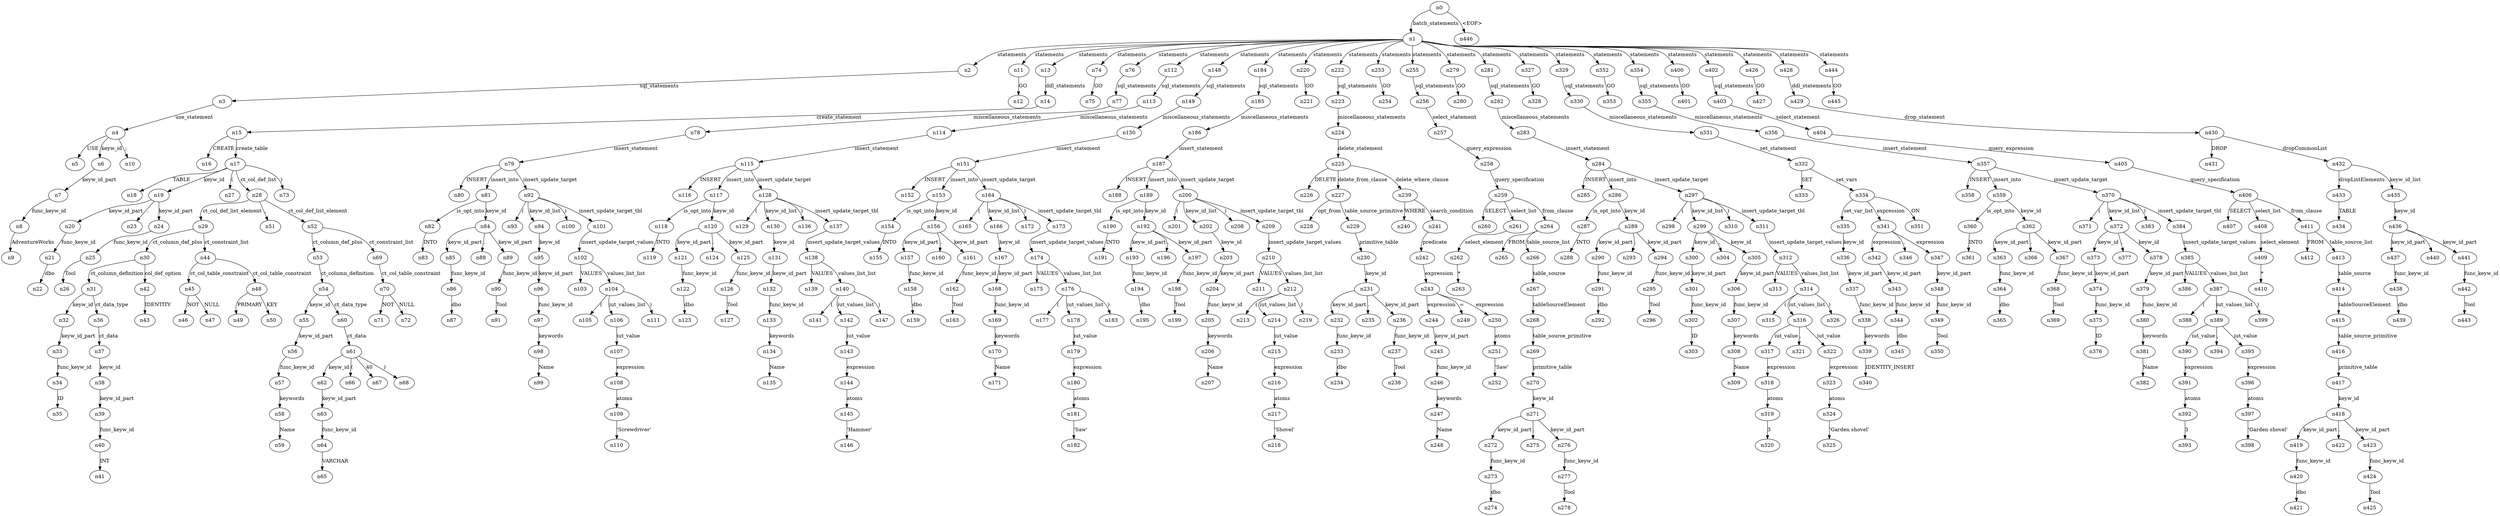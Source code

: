 digraph ParseTree {
  n0 -> n1 [label="batch_statements"];
  n1 -> n2 [label="statements"];
  n2 -> n3 [label="sql_statements"];
  n3 -> n4 [label="use_statement"];
  n4 -> n5 [label="USE"];
  n4 -> n6 [label="keyw_id"];
  n6 -> n7 [label="keyw_id_part"];
  n7 -> n8 [label="func_keyw_id"];
  n8 -> n9 [label="AdventureWorks"];
  n4 -> n10 [label=";"];
  n1 -> n11 [label="statements"];
  n11 -> n12 [label="GO"];
  n1 -> n13 [label="statements"];
  n13 -> n14 [label="ddl_statements"];
  n14 -> n15 [label="create_statement"];
  n15 -> n16 [label="CREATE"];
  n15 -> n17 [label="create_table"];
  n17 -> n18 [label="TABLE"];
  n17 -> n19 [label="keyw_id"];
  n19 -> n20 [label="keyw_id_part"];
  n20 -> n21 [label="func_keyw_id"];
  n21 -> n22 [label="dbo"];
  n19 -> n23 [label="."];
  n19 -> n24 [label="keyw_id_part"];
  n24 -> n25 [label="func_keyw_id"];
  n25 -> n26 [label="Tool"];
  n17 -> n27 [label="("];
  n17 -> n28 [label="ct_col_def_list"];
  n28 -> n29 [label="ct_col_def_list_element"];
  n29 -> n30 [label="ct_column_def_plus"];
  n30 -> n31 [label="ct_column_definition"];
  n31 -> n32 [label="keyw_id"];
  n32 -> n33 [label="keyw_id_part"];
  n33 -> n34 [label="func_keyw_id"];
  n34 -> n35 [label="ID"];
  n31 -> n36 [label="ct_data_type"];
  n36 -> n37 [label="ct_data"];
  n37 -> n38 [label="keyw_id"];
  n38 -> n39 [label="keyw_id_part"];
  n39 -> n40 [label="func_keyw_id"];
  n40 -> n41 [label="INT"];
  n30 -> n42 [label="col_def_option"];
  n42 -> n43 [label="IDENTITY"];
  n29 -> n44 [label="ct_constraint_list"];
  n44 -> n45 [label="ct_col_table_constraint"];
  n45 -> n46 [label="NOT"];
  n45 -> n47 [label="NULL"];
  n44 -> n48 [label="ct_col_table_constraint"];
  n48 -> n49 [label="PRIMARY"];
  n48 -> n50 [label="KEY"];
  n28 -> n51 [label=","];
  n28 -> n52 [label="ct_col_def_list_element"];
  n52 -> n53 [label="ct_column_def_plus"];
  n53 -> n54 [label="ct_column_definition"];
  n54 -> n55 [label="keyw_id"];
  n55 -> n56 [label="keyw_id_part"];
  n56 -> n57 [label="func_keyw_id"];
  n57 -> n58 [label="keywords"];
  n58 -> n59 [label="Name"];
  n54 -> n60 [label="ct_data_type"];
  n60 -> n61 [label="ct_data"];
  n61 -> n62 [label="keyw_id"];
  n62 -> n63 [label="keyw_id_part"];
  n63 -> n64 [label="func_keyw_id"];
  n64 -> n65 [label="VARCHAR"];
  n61 -> n66 [label="("];
  n61 -> n67 [label="40"];
  n61 -> n68 [label=")"];
  n52 -> n69 [label="ct_constraint_list"];
  n69 -> n70 [label="ct_col_table_constraint"];
  n70 -> n71 [label="NOT"];
  n70 -> n72 [label="NULL"];
  n17 -> n73 [label=")"];
  n1 -> n74 [label="statements"];
  n74 -> n75 [label="GO"];
  n1 -> n76 [label="statements"];
  n76 -> n77 [label="sql_statements"];
  n77 -> n78 [label="miscellaneous_statements"];
  n78 -> n79 [label="insert_statement"];
  n79 -> n80 [label="INSERT"];
  n79 -> n81 [label="insert_into"];
  n81 -> n82 [label="is_opt_into"];
  n82 -> n83 [label="INTO"];
  n81 -> n84 [label="keyw_id"];
  n84 -> n85 [label="keyw_id_part"];
  n85 -> n86 [label="func_keyw_id"];
  n86 -> n87 [label="dbo"];
  n84 -> n88 [label="."];
  n84 -> n89 [label="keyw_id_part"];
  n89 -> n90 [label="func_keyw_id"];
  n90 -> n91 [label="Tool"];
  n79 -> n92 [label="insert_update_target"];
  n92 -> n93 [label="("];
  n92 -> n94 [label="keyw_id_list"];
  n94 -> n95 [label="keyw_id"];
  n95 -> n96 [label="keyw_id_part"];
  n96 -> n97 [label="func_keyw_id"];
  n97 -> n98 [label="keywords"];
  n98 -> n99 [label="Name"];
  n92 -> n100 [label=")"];
  n92 -> n101 [label="insert_update_target_tbl"];
  n101 -> n102 [label="insert_update_target_values"];
  n102 -> n103 [label="VALUES"];
  n102 -> n104 [label="values_list_list"];
  n104 -> n105 [label="("];
  n104 -> n106 [label="iut_values_list"];
  n106 -> n107 [label="iut_value"];
  n107 -> n108 [label="expression"];
  n108 -> n109 [label="atoms"];
  n109 -> n110 [label="'Screwdriver'"];
  n104 -> n111 [label=")"];
  n1 -> n112 [label="statements"];
  n112 -> n113 [label="sql_statements"];
  n113 -> n114 [label="miscellaneous_statements"];
  n114 -> n115 [label="insert_statement"];
  n115 -> n116 [label="INSERT"];
  n115 -> n117 [label="insert_into"];
  n117 -> n118 [label="is_opt_into"];
  n118 -> n119 [label="INTO"];
  n117 -> n120 [label="keyw_id"];
  n120 -> n121 [label="keyw_id_part"];
  n121 -> n122 [label="func_keyw_id"];
  n122 -> n123 [label="dbo"];
  n120 -> n124 [label="."];
  n120 -> n125 [label="keyw_id_part"];
  n125 -> n126 [label="func_keyw_id"];
  n126 -> n127 [label="Tool"];
  n115 -> n128 [label="insert_update_target"];
  n128 -> n129 [label="("];
  n128 -> n130 [label="keyw_id_list"];
  n130 -> n131 [label="keyw_id"];
  n131 -> n132 [label="keyw_id_part"];
  n132 -> n133 [label="func_keyw_id"];
  n133 -> n134 [label="keywords"];
  n134 -> n135 [label="Name"];
  n128 -> n136 [label=")"];
  n128 -> n137 [label="insert_update_target_tbl"];
  n137 -> n138 [label="insert_update_target_values"];
  n138 -> n139 [label="VALUES"];
  n138 -> n140 [label="values_list_list"];
  n140 -> n141 [label="("];
  n140 -> n142 [label="iut_values_list"];
  n142 -> n143 [label="iut_value"];
  n143 -> n144 [label="expression"];
  n144 -> n145 [label="atoms"];
  n145 -> n146 [label="'Hammer'"];
  n140 -> n147 [label=")"];
  n1 -> n148 [label="statements"];
  n148 -> n149 [label="sql_statements"];
  n149 -> n150 [label="miscellaneous_statements"];
  n150 -> n151 [label="insert_statement"];
  n151 -> n152 [label="INSERT"];
  n151 -> n153 [label="insert_into"];
  n153 -> n154 [label="is_opt_into"];
  n154 -> n155 [label="INTO"];
  n153 -> n156 [label="keyw_id"];
  n156 -> n157 [label="keyw_id_part"];
  n157 -> n158 [label="func_keyw_id"];
  n158 -> n159 [label="dbo"];
  n156 -> n160 [label="."];
  n156 -> n161 [label="keyw_id_part"];
  n161 -> n162 [label="func_keyw_id"];
  n162 -> n163 [label="Tool"];
  n151 -> n164 [label="insert_update_target"];
  n164 -> n165 [label="("];
  n164 -> n166 [label="keyw_id_list"];
  n166 -> n167 [label="keyw_id"];
  n167 -> n168 [label="keyw_id_part"];
  n168 -> n169 [label="func_keyw_id"];
  n169 -> n170 [label="keywords"];
  n170 -> n171 [label="Name"];
  n164 -> n172 [label=")"];
  n164 -> n173 [label="insert_update_target_tbl"];
  n173 -> n174 [label="insert_update_target_values"];
  n174 -> n175 [label="VALUES"];
  n174 -> n176 [label="values_list_list"];
  n176 -> n177 [label="("];
  n176 -> n178 [label="iut_values_list"];
  n178 -> n179 [label="iut_value"];
  n179 -> n180 [label="expression"];
  n180 -> n181 [label="atoms"];
  n181 -> n182 [label="'Saw'"];
  n176 -> n183 [label=")"];
  n1 -> n184 [label="statements"];
  n184 -> n185 [label="sql_statements"];
  n185 -> n186 [label="miscellaneous_statements"];
  n186 -> n187 [label="insert_statement"];
  n187 -> n188 [label="INSERT"];
  n187 -> n189 [label="insert_into"];
  n189 -> n190 [label="is_opt_into"];
  n190 -> n191 [label="INTO"];
  n189 -> n192 [label="keyw_id"];
  n192 -> n193 [label="keyw_id_part"];
  n193 -> n194 [label="func_keyw_id"];
  n194 -> n195 [label="dbo"];
  n192 -> n196 [label="."];
  n192 -> n197 [label="keyw_id_part"];
  n197 -> n198 [label="func_keyw_id"];
  n198 -> n199 [label="Tool"];
  n187 -> n200 [label="insert_update_target"];
  n200 -> n201 [label="("];
  n200 -> n202 [label="keyw_id_list"];
  n202 -> n203 [label="keyw_id"];
  n203 -> n204 [label="keyw_id_part"];
  n204 -> n205 [label="func_keyw_id"];
  n205 -> n206 [label="keywords"];
  n206 -> n207 [label="Name"];
  n200 -> n208 [label=")"];
  n200 -> n209 [label="insert_update_target_tbl"];
  n209 -> n210 [label="insert_update_target_values"];
  n210 -> n211 [label="VALUES"];
  n210 -> n212 [label="values_list_list"];
  n212 -> n213 [label="("];
  n212 -> n214 [label="iut_values_list"];
  n214 -> n215 [label="iut_value"];
  n215 -> n216 [label="expression"];
  n216 -> n217 [label="atoms"];
  n217 -> n218 [label="'Shovel'"];
  n212 -> n219 [label=")"];
  n1 -> n220 [label="statements"];
  n220 -> n221 [label="GO"];
  n1 -> n222 [label="statements"];
  n222 -> n223 [label="sql_statements"];
  n223 -> n224 [label="miscellaneous_statements"];
  n224 -> n225 [label="delete_statement"];
  n225 -> n226 [label="DELETE"];
  n225 -> n227 [label="delete_from_clause"];
  n227 -> n228 [label="opt_from"];
  n227 -> n229 [label="table_source_primitive"];
  n229 -> n230 [label="primitive_table"];
  n230 -> n231 [label="keyw_id"];
  n231 -> n232 [label="keyw_id_part"];
  n232 -> n233 [label="func_keyw_id"];
  n233 -> n234 [label="dbo"];
  n231 -> n235 [label="."];
  n231 -> n236 [label="keyw_id_part"];
  n236 -> n237 [label="func_keyw_id"];
  n237 -> n238 [label="Tool"];
  n225 -> n239 [label="delete_where_clause"];
  n239 -> n240 [label="WHERE"];
  n239 -> n241 [label="search_condition"];
  n241 -> n242 [label="predicate"];
  n242 -> n243 [label="expression"];
  n243 -> n244 [label="expression"];
  n244 -> n245 [label="keyw_id_part"];
  n245 -> n246 [label="func_keyw_id"];
  n246 -> n247 [label="keywords"];
  n247 -> n248 [label="Name"];
  n243 -> n249 [label="="];
  n243 -> n250 [label="expression"];
  n250 -> n251 [label="atoms"];
  n251 -> n252 [label="'Saw'"];
  n1 -> n253 [label="statements"];
  n253 -> n254 [label="GO"];
  n1 -> n255 [label="statements"];
  n255 -> n256 [label="sql_statements"];
  n256 -> n257 [label="select_statement"];
  n257 -> n258 [label="query_expression"];
  n258 -> n259 [label="query_specification"];
  n259 -> n260 [label="SELECT"];
  n259 -> n261 [label="select_list"];
  n261 -> n262 [label="select_element"];
  n262 -> n263 [label="*"];
  n259 -> n264 [label="from_clause"];
  n264 -> n265 [label="FROM"];
  n264 -> n266 [label="table_source_list"];
  n266 -> n267 [label="table_source"];
  n267 -> n268 [label="tableSourceElement"];
  n268 -> n269 [label="table_source_primitive"];
  n269 -> n270 [label="primitive_table"];
  n270 -> n271 [label="keyw_id"];
  n271 -> n272 [label="keyw_id_part"];
  n272 -> n273 [label="func_keyw_id"];
  n273 -> n274 [label="dbo"];
  n271 -> n275 [label="."];
  n271 -> n276 [label="keyw_id_part"];
  n276 -> n277 [label="func_keyw_id"];
  n277 -> n278 [label="Tool"];
  n1 -> n279 [label="statements"];
  n279 -> n280 [label="GO"];
  n1 -> n281 [label="statements"];
  n281 -> n282 [label="sql_statements"];
  n282 -> n283 [label="miscellaneous_statements"];
  n283 -> n284 [label="insert_statement"];
  n284 -> n285 [label="INSERT"];
  n284 -> n286 [label="insert_into"];
  n286 -> n287 [label="is_opt_into"];
  n287 -> n288 [label="INTO"];
  n286 -> n289 [label="keyw_id"];
  n289 -> n290 [label="keyw_id_part"];
  n290 -> n291 [label="func_keyw_id"];
  n291 -> n292 [label="dbo"];
  n289 -> n293 [label="."];
  n289 -> n294 [label="keyw_id_part"];
  n294 -> n295 [label="func_keyw_id"];
  n295 -> n296 [label="Tool"];
  n284 -> n297 [label="insert_update_target"];
  n297 -> n298 [label="("];
  n297 -> n299 [label="keyw_id_list"];
  n299 -> n300 [label="keyw_id"];
  n300 -> n301 [label="keyw_id_part"];
  n301 -> n302 [label="func_keyw_id"];
  n302 -> n303 [label="ID"];
  n299 -> n304 [label=","];
  n299 -> n305 [label="keyw_id"];
  n305 -> n306 [label="keyw_id_part"];
  n306 -> n307 [label="func_keyw_id"];
  n307 -> n308 [label="keywords"];
  n308 -> n309 [label="Name"];
  n297 -> n310 [label=")"];
  n297 -> n311 [label="insert_update_target_tbl"];
  n311 -> n312 [label="insert_update_target_values"];
  n312 -> n313 [label="VALUES"];
  n312 -> n314 [label="values_list_list"];
  n314 -> n315 [label="("];
  n314 -> n316 [label="iut_values_list"];
  n316 -> n317 [label="iut_value"];
  n317 -> n318 [label="expression"];
  n318 -> n319 [label="atoms"];
  n319 -> n320 [label="3"];
  n316 -> n321 [label=","];
  n316 -> n322 [label="iut_value"];
  n322 -> n323 [label="expression"];
  n323 -> n324 [label="atoms"];
  n324 -> n325 [label="'Garden shovel'"];
  n314 -> n326 [label=")"];
  n1 -> n327 [label="statements"];
  n327 -> n328 [label="GO"];
  n1 -> n329 [label="statements"];
  n329 -> n330 [label="sql_statements"];
  n330 -> n331 [label="miscellaneous_statements"];
  n331 -> n332 [label="set_statement"];
  n332 -> n333 [label="SET"];
  n332 -> n334 [label="set_vars"];
  n334 -> n335 [label="set_var_list"];
  n335 -> n336 [label="keyw_id"];
  n336 -> n337 [label="keyw_id_part"];
  n337 -> n338 [label="func_keyw_id"];
  n338 -> n339 [label="keywords"];
  n339 -> n340 [label="IDENTITY_INSERT"];
  n334 -> n341 [label="expression"];
  n341 -> n342 [label="expression"];
  n342 -> n343 [label="keyw_id_part"];
  n343 -> n344 [label="func_keyw_id"];
  n344 -> n345 [label="dbo"];
  n341 -> n346 [label="."];
  n341 -> n347 [label="expression"];
  n347 -> n348 [label="keyw_id_part"];
  n348 -> n349 [label="func_keyw_id"];
  n349 -> n350 [label="Tool"];
  n334 -> n351 [label="ON"];
  n1 -> n352 [label="statements"];
  n352 -> n353 [label="GO"];
  n1 -> n354 [label="statements"];
  n354 -> n355 [label="sql_statements"];
  n355 -> n356 [label="miscellaneous_statements"];
  n356 -> n357 [label="insert_statement"];
  n357 -> n358 [label="INSERT"];
  n357 -> n359 [label="insert_into"];
  n359 -> n360 [label="is_opt_into"];
  n360 -> n361 [label="INTO"];
  n359 -> n362 [label="keyw_id"];
  n362 -> n363 [label="keyw_id_part"];
  n363 -> n364 [label="func_keyw_id"];
  n364 -> n365 [label="dbo"];
  n362 -> n366 [label="."];
  n362 -> n367 [label="keyw_id_part"];
  n367 -> n368 [label="func_keyw_id"];
  n368 -> n369 [label="Tool"];
  n357 -> n370 [label="insert_update_target"];
  n370 -> n371 [label="("];
  n370 -> n372 [label="keyw_id_list"];
  n372 -> n373 [label="keyw_id"];
  n373 -> n374 [label="keyw_id_part"];
  n374 -> n375 [label="func_keyw_id"];
  n375 -> n376 [label="ID"];
  n372 -> n377 [label=","];
  n372 -> n378 [label="keyw_id"];
  n378 -> n379 [label="keyw_id_part"];
  n379 -> n380 [label="func_keyw_id"];
  n380 -> n381 [label="keywords"];
  n381 -> n382 [label="Name"];
  n370 -> n383 [label=")"];
  n370 -> n384 [label="insert_update_target_tbl"];
  n384 -> n385 [label="insert_update_target_values"];
  n385 -> n386 [label="VALUES"];
  n385 -> n387 [label="values_list_list"];
  n387 -> n388 [label="("];
  n387 -> n389 [label="iut_values_list"];
  n389 -> n390 [label="iut_value"];
  n390 -> n391 [label="expression"];
  n391 -> n392 [label="atoms"];
  n392 -> n393 [label="3"];
  n389 -> n394 [label=","];
  n389 -> n395 [label="iut_value"];
  n395 -> n396 [label="expression"];
  n396 -> n397 [label="atoms"];
  n397 -> n398 [label="'Garden shovel'"];
  n387 -> n399 [label=")"];
  n1 -> n400 [label="statements"];
  n400 -> n401 [label="GO"];
  n1 -> n402 [label="statements"];
  n402 -> n403 [label="sql_statements"];
  n403 -> n404 [label="select_statement"];
  n404 -> n405 [label="query_expression"];
  n405 -> n406 [label="query_specification"];
  n406 -> n407 [label="SELECT"];
  n406 -> n408 [label="select_list"];
  n408 -> n409 [label="select_element"];
  n409 -> n410 [label="*"];
  n406 -> n411 [label="from_clause"];
  n411 -> n412 [label="FROM"];
  n411 -> n413 [label="table_source_list"];
  n413 -> n414 [label="table_source"];
  n414 -> n415 [label="tableSourceElement"];
  n415 -> n416 [label="table_source_primitive"];
  n416 -> n417 [label="primitive_table"];
  n417 -> n418 [label="keyw_id"];
  n418 -> n419 [label="keyw_id_part"];
  n419 -> n420 [label="func_keyw_id"];
  n420 -> n421 [label="dbo"];
  n418 -> n422 [label="."];
  n418 -> n423 [label="keyw_id_part"];
  n423 -> n424 [label="func_keyw_id"];
  n424 -> n425 [label="Tool"];
  n1 -> n426 [label="statements"];
  n426 -> n427 [label="GO"];
  n1 -> n428 [label="statements"];
  n428 -> n429 [label="ddl_statements"];
  n429 -> n430 [label="drop_statement"];
  n430 -> n431 [label="DROP"];
  n430 -> n432 [label="dropCommonList"];
  n432 -> n433 [label="dropListElements"];
  n433 -> n434 [label="TABLE"];
  n432 -> n435 [label="keyw_id_list"];
  n435 -> n436 [label="keyw_id"];
  n436 -> n437 [label="keyw_id_part"];
  n437 -> n438 [label="func_keyw_id"];
  n438 -> n439 [label="dbo"];
  n436 -> n440 [label="."];
  n436 -> n441 [label="keyw_id_part"];
  n441 -> n442 [label="func_keyw_id"];
  n442 -> n443 [label="Tool"];
  n1 -> n444 [label="statements"];
  n444 -> n445 [label="GO"];
  n0 -> n446 [label="<EOF>"];
}